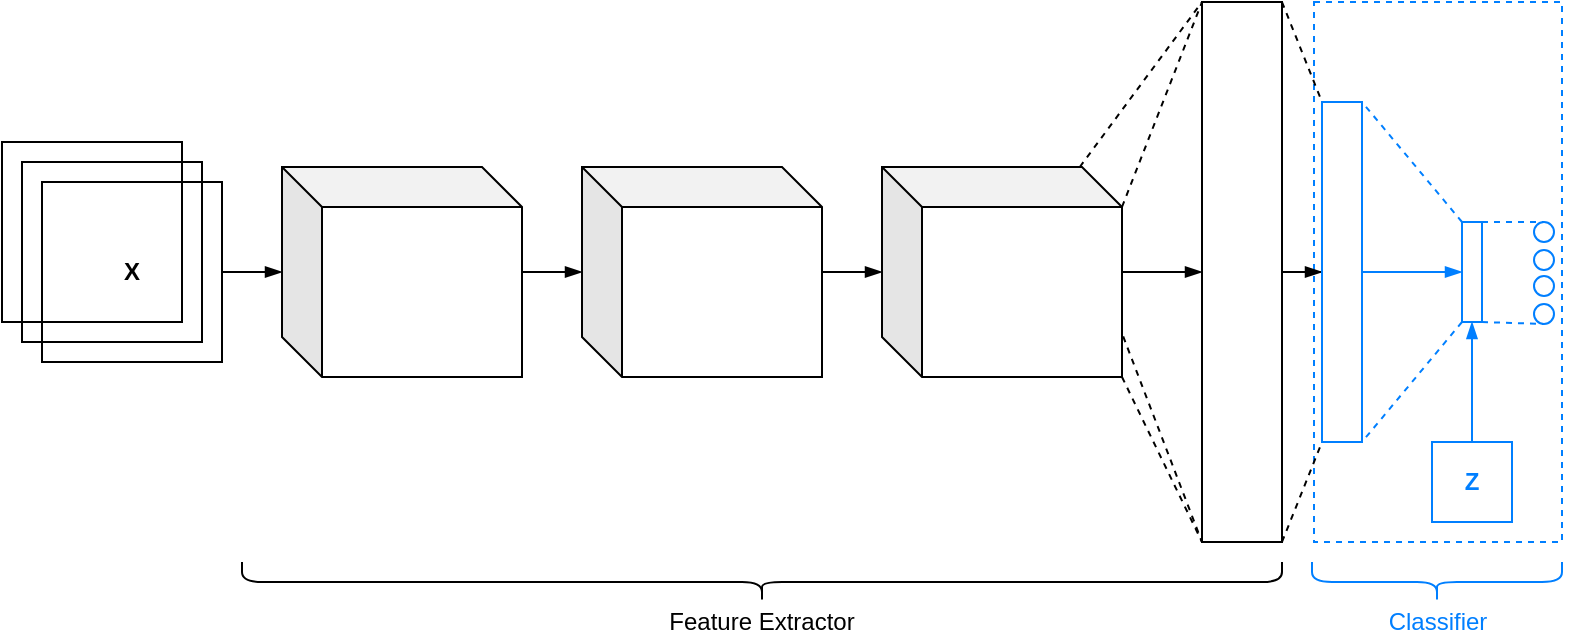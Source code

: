 <mxfile version="13.5.7" type="device"><diagram id="orrI6M6_A-F7BRZjZV5s" name="Page-1"><mxGraphModel dx="961" dy="631" grid="1" gridSize="10" guides="1" tooltips="1" connect="1" arrows="1" fold="1" page="1" pageScale="1" pageWidth="850" pageHeight="1100" math="0" shadow="0"><root><mxCell id="0"/><mxCell id="1" parent="0"/><mxCell id="WEQmukYWT_Rv4gfClEnP-1" value="" style="rounded=0;whiteSpace=wrap;html=1;fillColor=none;dashed=1;strokeColor=#007FFF;" parent="1" vertex="1"><mxGeometry x="716" y="130" width="124" height="270" as="geometry"/></mxCell><mxCell id="u59BTepN7WPodUqvsq8f-13" style="edgeStyle=orthogonalEdgeStyle;rounded=0;orthogonalLoop=1;jettySize=auto;html=1;endArrow=blockThin;endFill=1;" parent="1" source="u59BTepN7WPodUqvsq8f-1" target="u59BTepN7WPodUqvsq8f-11" edge="1"><mxGeometry relative="1" as="geometry"/></mxCell><mxCell id="u59BTepN7WPodUqvsq8f-1" value="" style="shape=cube;whiteSpace=wrap;html=1;boundedLbl=1;backgroundOutline=1;darkOpacity=0.05;darkOpacity2=0.1;fillColor=none;" parent="1" vertex="1"><mxGeometry x="200" y="212.5" width="120" height="105" as="geometry"/></mxCell><mxCell id="u59BTepN7WPodUqvsq8f-2" value="" style="rounded=0;whiteSpace=wrap;html=1;fillColor=none;" parent="1" vertex="1"><mxGeometry x="60" y="200" width="90" height="90" as="geometry"/></mxCell><mxCell id="u59BTepN7WPodUqvsq8f-3" value="" style="rounded=0;whiteSpace=wrap;html=1;fillColor=none;" parent="1" vertex="1"><mxGeometry x="70" y="210" width="90" height="90" as="geometry"/></mxCell><mxCell id="u59BTepN7WPodUqvsq8f-28" style="edgeStyle=orthogonalEdgeStyle;rounded=0;orthogonalLoop=1;jettySize=auto;html=1;endArrow=blockThin;endFill=1;" parent="1" source="u59BTepN7WPodUqvsq8f-4" target="u59BTepN7WPodUqvsq8f-1" edge="1"><mxGeometry relative="1" as="geometry"/></mxCell><mxCell id="u59BTepN7WPodUqvsq8f-4" value="&lt;b&gt;X&lt;/b&gt;" style="rounded=0;whiteSpace=wrap;html=1;fillColor=none;" parent="1" vertex="1"><mxGeometry x="80" y="220" width="90" height="90" as="geometry"/></mxCell><mxCell id="u59BTepN7WPodUqvsq8f-17" style="edgeStyle=orthogonalEdgeStyle;rounded=0;orthogonalLoop=1;jettySize=auto;html=1;endArrow=blockThin;endFill=1;" parent="1" source="u59BTepN7WPodUqvsq8f-11" target="u59BTepN7WPodUqvsq8f-14" edge="1"><mxGeometry relative="1" as="geometry"/></mxCell><mxCell id="u59BTepN7WPodUqvsq8f-11" value="" style="shape=cube;whiteSpace=wrap;html=1;boundedLbl=1;backgroundOutline=1;darkOpacity=0.05;darkOpacity2=0.1;fillColor=none;" parent="1" vertex="1"><mxGeometry x="350" y="212.5" width="120" height="105" as="geometry"/></mxCell><mxCell id="u59BTepN7WPodUqvsq8f-18" value="" style="edgeStyle=orthogonalEdgeStyle;rounded=0;orthogonalLoop=1;jettySize=auto;html=1;entryX=0;entryY=0.5;entryDx=0;entryDy=0;endArrow=blockThin;endFill=1;horizontal=0;" parent="1" source="u59BTepN7WPodUqvsq8f-14" target="u59BTepN7WPodUqvsq8f-15" edge="1"><mxGeometry relative="1" as="geometry"><mxPoint as="offset"/></mxGeometry></mxCell><mxCell id="u59BTepN7WPodUqvsq8f-14" value="" style="shape=cube;whiteSpace=wrap;html=1;boundedLbl=1;backgroundOutline=1;darkOpacity=0.05;darkOpacity2=0.1;fillColor=none;" parent="1" vertex="1"><mxGeometry x="500" y="212.5" width="120" height="105" as="geometry"/></mxCell><mxCell id="u59BTepN7WPodUqvsq8f-19" value="" style="edgeStyle=orthogonalEdgeStyle;rounded=0;orthogonalLoop=1;jettySize=auto;html=1;entryX=0;entryY=0.5;entryDx=0;entryDy=0;endArrow=blockThin;endFill=1;horizontal=0;strokeColor=#007FFF;" parent="1" source="u59BTepN7WPodUqvsq8f-24" target="u59BTepN7WPodUqvsq8f-16" edge="1"><mxGeometry y="5" relative="1" as="geometry"><mxPoint as="offset"/></mxGeometry></mxCell><mxCell id="u59BTepN7WPodUqvsq8f-27" style="edgeStyle=orthogonalEdgeStyle;rounded=0;orthogonalLoop=1;jettySize=auto;html=1;entryX=0;entryY=0.5;entryDx=0;entryDy=0;endArrow=blockThin;endFill=1;" parent="1" source="u59BTepN7WPodUqvsq8f-15" target="u59BTepN7WPodUqvsq8f-24" edge="1"><mxGeometry relative="1" as="geometry"/></mxCell><mxCell id="u59BTepN7WPodUqvsq8f-15" value="" style="rounded=0;whiteSpace=wrap;html=1;fillColor=none;" parent="1" vertex="1"><mxGeometry x="660" y="130" width="40" height="270" as="geometry"/></mxCell><mxCell id="u59BTepN7WPodUqvsq8f-23" style="edgeStyle=orthogonalEdgeStyle;rounded=0;orthogonalLoop=1;jettySize=auto;html=1;endArrow=blockThin;endFill=1;entryX=0.5;entryY=1;entryDx=0;entryDy=0;strokeColor=#007FFF;" parent="1" source="u59BTepN7WPodUqvsq8f-21" target="u59BTepN7WPodUqvsq8f-16" edge="1"><mxGeometry relative="1" as="geometry"><mxPoint x="835" y="310" as="targetPoint"/></mxGeometry></mxCell><mxCell id="u59BTepN7WPodUqvsq8f-21" value="&lt;b&gt;&lt;font color=&quot;#007fff&quot;&gt;Z&lt;/font&gt;&lt;/b&gt;" style="whiteSpace=wrap;html=1;aspect=fixed;direction=south;fillColor=none;strokeColor=#007FFF;" parent="1" vertex="1"><mxGeometry x="775" y="350" width="40" height="40" as="geometry"/></mxCell><mxCell id="u59BTepN7WPodUqvsq8f-24" value="" style="rounded=0;whiteSpace=wrap;html=1;fillColor=none;strokeColor=#007FFF;" parent="1" vertex="1"><mxGeometry x="720" y="180" width="20" height="170" as="geometry"/></mxCell><mxCell id="u59BTepN7WPodUqvsq8f-30" value="" style="ellipse;whiteSpace=wrap;html=1;aspect=fixed;fillColor=none;strokeColor=#007FFF;" parent="1" vertex="1"><mxGeometry x="826" y="240" width="10" height="10" as="geometry"/></mxCell><mxCell id="u59BTepN7WPodUqvsq8f-32" value="" style="ellipse;whiteSpace=wrap;html=1;aspect=fixed;fillColor=none;strokeColor=#007FFF;" parent="1" vertex="1"><mxGeometry x="826" y="254" width="10" height="10" as="geometry"/></mxCell><mxCell id="u59BTepN7WPodUqvsq8f-33" value="" style="ellipse;whiteSpace=wrap;html=1;aspect=fixed;fillColor=none;strokeColor=#007FFF;" parent="1" vertex="1"><mxGeometry x="826" y="267" width="10" height="10" as="geometry"/></mxCell><mxCell id="u59BTepN7WPodUqvsq8f-34" value="" style="ellipse;whiteSpace=wrap;html=1;aspect=fixed;fillColor=none;strokeColor=#007FFF;" parent="1" vertex="1"><mxGeometry x="826" y="281" width="10" height="10" as="geometry"/></mxCell><mxCell id="u59BTepN7WPodUqvsq8f-16" value="" style="rounded=0;whiteSpace=wrap;html=1;fillColor=none;strokeColor=#007FFF;" parent="1" vertex="1"><mxGeometry x="790" y="240" width="10" height="50" as="geometry"/></mxCell><mxCell id="u59BTepN7WPodUqvsq8f-41" value="" style="endArrow=none;html=1;entryX=0.5;entryY=0;entryDx=0;entryDy=0;dashed=1;exitX=1;exitY=0;exitDx=0;exitDy=0;strokeColor=#007FFF;" parent="1" target="u59BTepN7WPodUqvsq8f-30" edge="1" source="u59BTepN7WPodUqvsq8f-16"><mxGeometry width="50" height="50" relative="1" as="geometry"><mxPoint x="800" y="200" as="sourcePoint"/><mxPoint x="660" y="300" as="targetPoint"/></mxGeometry></mxCell><mxCell id="u59BTepN7WPodUqvsq8f-42" value="" style="endArrow=none;html=1;exitX=1;exitY=1;exitDx=0;exitDy=0;dashed=1;strokeColor=#007FFF;entryX=0.5;entryY=1;entryDx=0;entryDy=0;" parent="1" source="u59BTepN7WPodUqvsq8f-16" target="u59BTepN7WPodUqvsq8f-34" edge="1"><mxGeometry width="50" height="50" relative="1" as="geometry"><mxPoint x="810" y="210" as="sourcePoint"/><mxPoint x="835" y="300" as="targetPoint"/></mxGeometry></mxCell><mxCell id="u59BTepN7WPodUqvsq8f-44" value="" style="endArrow=none;html=1;dashed=1;entryX=1;entryY=0;entryDx=0;entryDy=0;exitX=0;exitY=0;exitDx=0;exitDy=0;strokeColor=#007FFF;" parent="1" source="u59BTepN7WPodUqvsq8f-16" target="u59BTepN7WPodUqvsq8f-24" edge="1"><mxGeometry width="50" height="50" relative="1" as="geometry"><mxPoint x="610" y="350" as="sourcePoint"/><mxPoint x="660" y="300" as="targetPoint"/></mxGeometry></mxCell><mxCell id="u59BTepN7WPodUqvsq8f-45" value="" style="endArrow=none;html=1;dashed=1;entryX=1;entryY=1;entryDx=0;entryDy=0;exitX=0;exitY=1;exitDx=0;exitDy=0;strokeColor=#007FFF;" parent="1" source="u59BTepN7WPodUqvsq8f-16" target="u59BTepN7WPodUqvsq8f-24" edge="1"><mxGeometry width="50" height="50" relative="1" as="geometry"><mxPoint x="610" y="350" as="sourcePoint"/><mxPoint x="660" y="300" as="targetPoint"/></mxGeometry></mxCell><mxCell id="u59BTepN7WPodUqvsq8f-46" value="" style="endArrow=none;html=1;dashed=1;entryX=0;entryY=0;entryDx=0;entryDy=0;exitX=1;exitY=0;exitDx=0;exitDy=0;" parent="1" source="u59BTepN7WPodUqvsq8f-15" target="u59BTepN7WPodUqvsq8f-24" edge="1"><mxGeometry width="50" height="50" relative="1" as="geometry"><mxPoint x="610" y="350" as="sourcePoint"/><mxPoint x="660" y="300" as="targetPoint"/></mxGeometry></mxCell><mxCell id="u59BTepN7WPodUqvsq8f-47" value="" style="endArrow=none;html=1;dashed=1;entryX=0;entryY=1;entryDx=0;entryDy=0;exitX=1;exitY=1;exitDx=0;exitDy=0;" parent="1" source="u59BTepN7WPodUqvsq8f-15" target="u59BTepN7WPodUqvsq8f-24" edge="1"><mxGeometry width="50" height="50" relative="1" as="geometry"><mxPoint x="610" y="350" as="sourcePoint"/><mxPoint x="660" y="300" as="targetPoint"/></mxGeometry></mxCell><mxCell id="u59BTepN7WPodUqvsq8f-48" value="" style="endArrow=none;html=1;dashed=1;entryX=0;entryY=0;entryDx=0;entryDy=0;" parent="1" source="u59BTepN7WPodUqvsq8f-14" target="u59BTepN7WPodUqvsq8f-15" edge="1"><mxGeometry width="50" height="50" relative="1" as="geometry"><mxPoint x="610" y="350" as="sourcePoint"/><mxPoint x="660" y="300" as="targetPoint"/></mxGeometry></mxCell><mxCell id="u59BTepN7WPodUqvsq8f-49" value="" style="endArrow=none;dashed=1;html=1;strokeWidth=1;exitX=0;exitY=0;exitDx=120;exitDy=20;exitPerimeter=0;" parent="1" source="u59BTepN7WPodUqvsq8f-14" edge="1"><mxGeometry width="50" height="50" relative="1" as="geometry"><mxPoint x="610" y="350" as="sourcePoint"/><mxPoint x="660" y="130" as="targetPoint"/></mxGeometry></mxCell><mxCell id="u59BTepN7WPodUqvsq8f-50" value="" style="endArrow=none;html=1;dashed=1;entryX=0;entryY=1;entryDx=0;entryDy=0;exitX=1;exitY=1;exitDx=0;exitDy=0;exitPerimeter=0;" parent="1" source="u59BTepN7WPodUqvsq8f-14" target="u59BTepN7WPodUqvsq8f-15" edge="1"><mxGeometry width="50" height="50" relative="1" as="geometry"><mxPoint x="610" y="350" as="sourcePoint"/><mxPoint x="660" y="300" as="targetPoint"/></mxGeometry></mxCell><mxCell id="u59BTepN7WPodUqvsq8f-51" value="" style="endArrow=none;dashed=1;html=1;strokeWidth=1;exitX=1.005;exitY=0.807;exitDx=0;exitDy=0;exitPerimeter=0;entryX=0;entryY=1;entryDx=0;entryDy=0;" parent="1" source="u59BTepN7WPodUqvsq8f-14" target="u59BTepN7WPodUqvsq8f-15" edge="1"><mxGeometry width="50" height="50" relative="1" as="geometry"><mxPoint x="610" y="350" as="sourcePoint"/><mxPoint x="660" y="300" as="targetPoint"/></mxGeometry></mxCell><mxCell id="u59BTepN7WPodUqvsq8f-54" value="" style="shape=curlyBracket;whiteSpace=wrap;html=1;rounded=1;rotation=-90;size=0.5;fillColor=none;" parent="1" vertex="1"><mxGeometry x="430" y="160" width="20" height="520" as="geometry"/></mxCell><mxCell id="u59BTepN7WPodUqvsq8f-55" value="Feature Extractor" style="text;html=1;strokeColor=none;fillColor=none;align=center;verticalAlign=middle;whiteSpace=wrap;rounded=0;" parent="1" vertex="1"><mxGeometry x="370" y="430" width="140" height="20" as="geometry"/></mxCell><mxCell id="WEQmukYWT_Rv4gfClEnP-2" value="" style="shape=curlyBracket;whiteSpace=wrap;html=1;rounded=1;rotation=-90;size=0.5;strokeColor=#007FFF;fillColor=none;" parent="1" vertex="1"><mxGeometry x="767.5" y="357.5" width="20" height="125" as="geometry"/></mxCell><mxCell id="WEQmukYWT_Rv4gfClEnP-3" value="Classifier" style="text;html=1;strokeColor=none;fillColor=none;align=center;verticalAlign=middle;whiteSpace=wrap;rounded=0;fontColor=#007FFF;" parent="1" vertex="1"><mxGeometry x="707.5" y="430" width="140" height="20" as="geometry"/></mxCell></root></mxGraphModel></diagram></mxfile>
